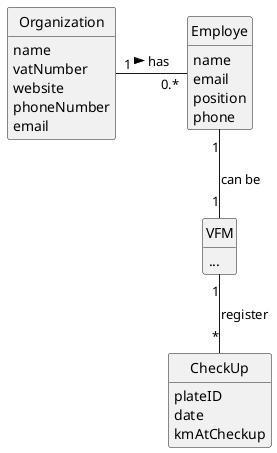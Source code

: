 @startuml
skinparam monochrome true
skinparam packageStyle rectangle
skinparam shadowing false

'left to right direction

skinparam classAttributeIconSize 0

hide circle
hide methods

'title Domain Model

'class Platform {
'  -description
'}

class Organization {
    name
    vatNumber
    website
    phoneNumber
    email
}



class Employe {
    name
    email
    position
    phone
}
class VFM {
    ...
}

class CheckUp {
    plateID
    date
    kmAtCheckup
}

Organization "1" - "0.*" Employe : has >
Employe "1" -- "1" VFM : can be
VFM "1" -- "*" CheckUp: register


@enduml